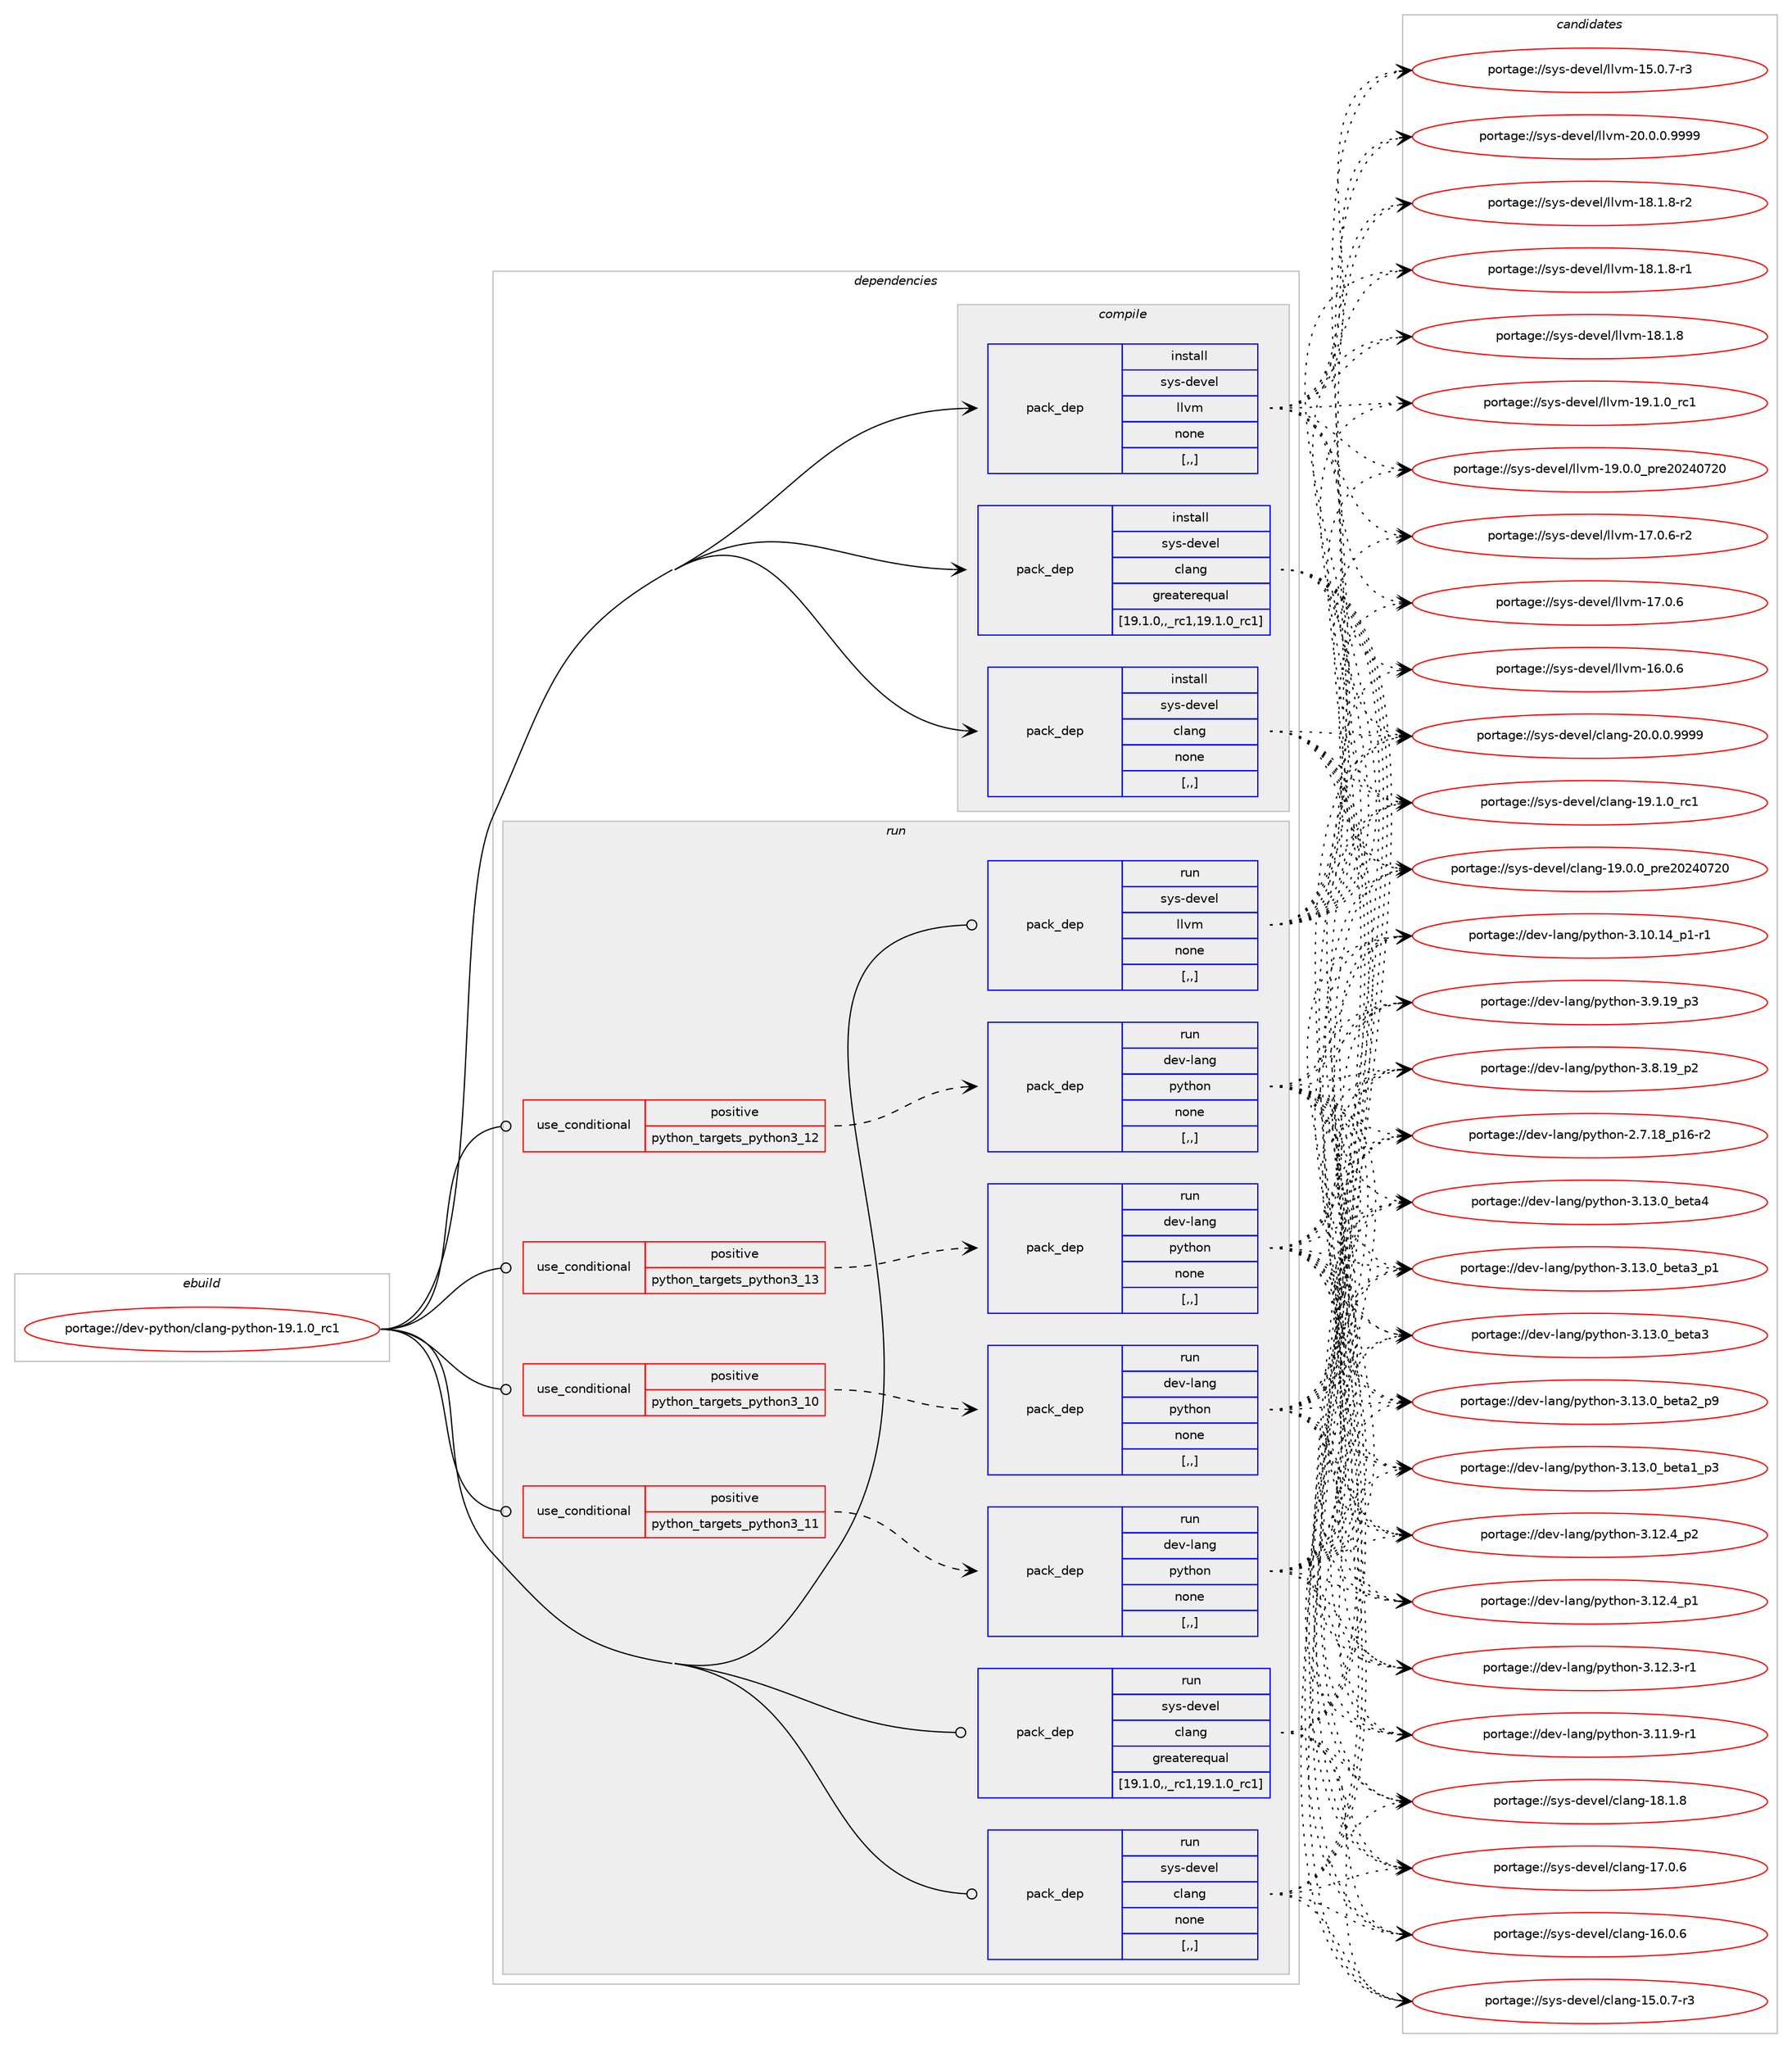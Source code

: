 digraph prolog {

# *************
# Graph options
# *************

newrank=true;
concentrate=true;
compound=true;
graph [rankdir=LR,fontname=Helvetica,fontsize=10,ranksep=1.5];#, ranksep=2.5, nodesep=0.2];
edge  [arrowhead=vee];
node  [fontname=Helvetica,fontsize=10];

# **********
# The ebuild
# **********

subgraph cluster_leftcol {
color=gray;
label=<<i>ebuild</i>>;
id [label="portage://dev-python/clang-python-19.1.0_rc1", color=red, width=4, href="../dev-python/clang-python-19.1.0_rc1.svg"];
}

# ****************
# The dependencies
# ****************

subgraph cluster_midcol {
color=gray;
label=<<i>dependencies</i>>;
subgraph cluster_compile {
fillcolor="#eeeeee";
style=filled;
label=<<i>compile</i>>;
subgraph pack111020 {
dependency144036 [label=<<TABLE BORDER="0" CELLBORDER="1" CELLSPACING="0" CELLPADDING="4" WIDTH="220"><TR><TD ROWSPAN="6" CELLPADDING="30">pack_dep</TD></TR><TR><TD WIDTH="110">install</TD></TR><TR><TD>sys-devel</TD></TR><TR><TD>clang</TD></TR><TR><TD>greaterequal</TD></TR><TR><TD>[19.1.0,,_rc1,19.1.0_rc1]</TD></TR></TABLE>>, shape=none, color=blue];
}
id:e -> dependency144036:w [weight=20,style="solid",arrowhead="vee"];
subgraph pack111021 {
dependency144037 [label=<<TABLE BORDER="0" CELLBORDER="1" CELLSPACING="0" CELLPADDING="4" WIDTH="220"><TR><TD ROWSPAN="6" CELLPADDING="30">pack_dep</TD></TR><TR><TD WIDTH="110">install</TD></TR><TR><TD>sys-devel</TD></TR><TR><TD>clang</TD></TR><TR><TD>none</TD></TR><TR><TD>[,,]</TD></TR></TABLE>>, shape=none, color=blue];
}
id:e -> dependency144037:w [weight=20,style="solid",arrowhead="vee"];
subgraph pack111022 {
dependency144038 [label=<<TABLE BORDER="0" CELLBORDER="1" CELLSPACING="0" CELLPADDING="4" WIDTH="220"><TR><TD ROWSPAN="6" CELLPADDING="30">pack_dep</TD></TR><TR><TD WIDTH="110">install</TD></TR><TR><TD>sys-devel</TD></TR><TR><TD>llvm</TD></TR><TR><TD>none</TD></TR><TR><TD>[,,]</TD></TR></TABLE>>, shape=none, color=blue];
}
id:e -> dependency144038:w [weight=20,style="solid",arrowhead="vee"];
}
subgraph cluster_compileandrun {
fillcolor="#eeeeee";
style=filled;
label=<<i>compile and run</i>>;
}
subgraph cluster_run {
fillcolor="#eeeeee";
style=filled;
label=<<i>run</i>>;
subgraph cond31769 {
dependency144039 [label=<<TABLE BORDER="0" CELLBORDER="1" CELLSPACING="0" CELLPADDING="4"><TR><TD ROWSPAN="3" CELLPADDING="10">use_conditional</TD></TR><TR><TD>positive</TD></TR><TR><TD>python_targets_python3_10</TD></TR></TABLE>>, shape=none, color=red];
subgraph pack111023 {
dependency144040 [label=<<TABLE BORDER="0" CELLBORDER="1" CELLSPACING="0" CELLPADDING="4" WIDTH="220"><TR><TD ROWSPAN="6" CELLPADDING="30">pack_dep</TD></TR><TR><TD WIDTH="110">run</TD></TR><TR><TD>dev-lang</TD></TR><TR><TD>python</TD></TR><TR><TD>none</TD></TR><TR><TD>[,,]</TD></TR></TABLE>>, shape=none, color=blue];
}
dependency144039:e -> dependency144040:w [weight=20,style="dashed",arrowhead="vee"];
}
id:e -> dependency144039:w [weight=20,style="solid",arrowhead="odot"];
subgraph cond31770 {
dependency144041 [label=<<TABLE BORDER="0" CELLBORDER="1" CELLSPACING="0" CELLPADDING="4"><TR><TD ROWSPAN="3" CELLPADDING="10">use_conditional</TD></TR><TR><TD>positive</TD></TR><TR><TD>python_targets_python3_11</TD></TR></TABLE>>, shape=none, color=red];
subgraph pack111024 {
dependency144042 [label=<<TABLE BORDER="0" CELLBORDER="1" CELLSPACING="0" CELLPADDING="4" WIDTH="220"><TR><TD ROWSPAN="6" CELLPADDING="30">pack_dep</TD></TR><TR><TD WIDTH="110">run</TD></TR><TR><TD>dev-lang</TD></TR><TR><TD>python</TD></TR><TR><TD>none</TD></TR><TR><TD>[,,]</TD></TR></TABLE>>, shape=none, color=blue];
}
dependency144041:e -> dependency144042:w [weight=20,style="dashed",arrowhead="vee"];
}
id:e -> dependency144041:w [weight=20,style="solid",arrowhead="odot"];
subgraph cond31771 {
dependency144043 [label=<<TABLE BORDER="0" CELLBORDER="1" CELLSPACING="0" CELLPADDING="4"><TR><TD ROWSPAN="3" CELLPADDING="10">use_conditional</TD></TR><TR><TD>positive</TD></TR><TR><TD>python_targets_python3_12</TD></TR></TABLE>>, shape=none, color=red];
subgraph pack111025 {
dependency144044 [label=<<TABLE BORDER="0" CELLBORDER="1" CELLSPACING="0" CELLPADDING="4" WIDTH="220"><TR><TD ROWSPAN="6" CELLPADDING="30">pack_dep</TD></TR><TR><TD WIDTH="110">run</TD></TR><TR><TD>dev-lang</TD></TR><TR><TD>python</TD></TR><TR><TD>none</TD></TR><TR><TD>[,,]</TD></TR></TABLE>>, shape=none, color=blue];
}
dependency144043:e -> dependency144044:w [weight=20,style="dashed",arrowhead="vee"];
}
id:e -> dependency144043:w [weight=20,style="solid",arrowhead="odot"];
subgraph cond31772 {
dependency144045 [label=<<TABLE BORDER="0" CELLBORDER="1" CELLSPACING="0" CELLPADDING="4"><TR><TD ROWSPAN="3" CELLPADDING="10">use_conditional</TD></TR><TR><TD>positive</TD></TR><TR><TD>python_targets_python3_13</TD></TR></TABLE>>, shape=none, color=red];
subgraph pack111026 {
dependency144046 [label=<<TABLE BORDER="0" CELLBORDER="1" CELLSPACING="0" CELLPADDING="4" WIDTH="220"><TR><TD ROWSPAN="6" CELLPADDING="30">pack_dep</TD></TR><TR><TD WIDTH="110">run</TD></TR><TR><TD>dev-lang</TD></TR><TR><TD>python</TD></TR><TR><TD>none</TD></TR><TR><TD>[,,]</TD></TR></TABLE>>, shape=none, color=blue];
}
dependency144045:e -> dependency144046:w [weight=20,style="dashed",arrowhead="vee"];
}
id:e -> dependency144045:w [weight=20,style="solid",arrowhead="odot"];
subgraph pack111027 {
dependency144047 [label=<<TABLE BORDER="0" CELLBORDER="1" CELLSPACING="0" CELLPADDING="4" WIDTH="220"><TR><TD ROWSPAN="6" CELLPADDING="30">pack_dep</TD></TR><TR><TD WIDTH="110">run</TD></TR><TR><TD>sys-devel</TD></TR><TR><TD>clang</TD></TR><TR><TD>greaterequal</TD></TR><TR><TD>[19.1.0,,_rc1,19.1.0_rc1]</TD></TR></TABLE>>, shape=none, color=blue];
}
id:e -> dependency144047:w [weight=20,style="solid",arrowhead="odot"];
subgraph pack111028 {
dependency144048 [label=<<TABLE BORDER="0" CELLBORDER="1" CELLSPACING="0" CELLPADDING="4" WIDTH="220"><TR><TD ROWSPAN="6" CELLPADDING="30">pack_dep</TD></TR><TR><TD WIDTH="110">run</TD></TR><TR><TD>sys-devel</TD></TR><TR><TD>clang</TD></TR><TR><TD>none</TD></TR><TR><TD>[,,]</TD></TR></TABLE>>, shape=none, color=blue];
}
id:e -> dependency144048:w [weight=20,style="solid",arrowhead="odot"];
subgraph pack111029 {
dependency144049 [label=<<TABLE BORDER="0" CELLBORDER="1" CELLSPACING="0" CELLPADDING="4" WIDTH="220"><TR><TD ROWSPAN="6" CELLPADDING="30">pack_dep</TD></TR><TR><TD WIDTH="110">run</TD></TR><TR><TD>sys-devel</TD></TR><TR><TD>llvm</TD></TR><TR><TD>none</TD></TR><TR><TD>[,,]</TD></TR></TABLE>>, shape=none, color=blue];
}
id:e -> dependency144049:w [weight=20,style="solid",arrowhead="odot"];
}
}

# **************
# The candidates
# **************

subgraph cluster_choices {
rank=same;
color=gray;
label=<<i>candidates</i>>;

subgraph choice111020 {
color=black;
nodesep=1;
choice11512111545100101118101108479910897110103455048464846484657575757 [label="portage://sys-devel/clang-20.0.0.9999", color=red, width=4,href="../sys-devel/clang-20.0.0.9999.svg"];
choice1151211154510010111810110847991089711010345495746494648951149949 [label="portage://sys-devel/clang-19.1.0_rc1", color=red, width=4,href="../sys-devel/clang-19.1.0_rc1.svg"];
choice1151211154510010111810110847991089711010345495746484648951121141015048505248555048 [label="portage://sys-devel/clang-19.0.0_pre20240720", color=red, width=4,href="../sys-devel/clang-19.0.0_pre20240720.svg"];
choice1151211154510010111810110847991089711010345495646494656 [label="portage://sys-devel/clang-18.1.8", color=red, width=4,href="../sys-devel/clang-18.1.8.svg"];
choice1151211154510010111810110847991089711010345495546484654 [label="portage://sys-devel/clang-17.0.6", color=red, width=4,href="../sys-devel/clang-17.0.6.svg"];
choice1151211154510010111810110847991089711010345495446484654 [label="portage://sys-devel/clang-16.0.6", color=red, width=4,href="../sys-devel/clang-16.0.6.svg"];
choice11512111545100101118101108479910897110103454953464846554511451 [label="portage://sys-devel/clang-15.0.7-r3", color=red, width=4,href="../sys-devel/clang-15.0.7-r3.svg"];
dependency144036:e -> choice11512111545100101118101108479910897110103455048464846484657575757:w [style=dotted,weight="100"];
dependency144036:e -> choice1151211154510010111810110847991089711010345495746494648951149949:w [style=dotted,weight="100"];
dependency144036:e -> choice1151211154510010111810110847991089711010345495746484648951121141015048505248555048:w [style=dotted,weight="100"];
dependency144036:e -> choice1151211154510010111810110847991089711010345495646494656:w [style=dotted,weight="100"];
dependency144036:e -> choice1151211154510010111810110847991089711010345495546484654:w [style=dotted,weight="100"];
dependency144036:e -> choice1151211154510010111810110847991089711010345495446484654:w [style=dotted,weight="100"];
dependency144036:e -> choice11512111545100101118101108479910897110103454953464846554511451:w [style=dotted,weight="100"];
}
subgraph choice111021 {
color=black;
nodesep=1;
choice11512111545100101118101108479910897110103455048464846484657575757 [label="portage://sys-devel/clang-20.0.0.9999", color=red, width=4,href="../sys-devel/clang-20.0.0.9999.svg"];
choice1151211154510010111810110847991089711010345495746494648951149949 [label="portage://sys-devel/clang-19.1.0_rc1", color=red, width=4,href="../sys-devel/clang-19.1.0_rc1.svg"];
choice1151211154510010111810110847991089711010345495746484648951121141015048505248555048 [label="portage://sys-devel/clang-19.0.0_pre20240720", color=red, width=4,href="../sys-devel/clang-19.0.0_pre20240720.svg"];
choice1151211154510010111810110847991089711010345495646494656 [label="portage://sys-devel/clang-18.1.8", color=red, width=4,href="../sys-devel/clang-18.1.8.svg"];
choice1151211154510010111810110847991089711010345495546484654 [label="portage://sys-devel/clang-17.0.6", color=red, width=4,href="../sys-devel/clang-17.0.6.svg"];
choice1151211154510010111810110847991089711010345495446484654 [label="portage://sys-devel/clang-16.0.6", color=red, width=4,href="../sys-devel/clang-16.0.6.svg"];
choice11512111545100101118101108479910897110103454953464846554511451 [label="portage://sys-devel/clang-15.0.7-r3", color=red, width=4,href="../sys-devel/clang-15.0.7-r3.svg"];
dependency144037:e -> choice11512111545100101118101108479910897110103455048464846484657575757:w [style=dotted,weight="100"];
dependency144037:e -> choice1151211154510010111810110847991089711010345495746494648951149949:w [style=dotted,weight="100"];
dependency144037:e -> choice1151211154510010111810110847991089711010345495746484648951121141015048505248555048:w [style=dotted,weight="100"];
dependency144037:e -> choice1151211154510010111810110847991089711010345495646494656:w [style=dotted,weight="100"];
dependency144037:e -> choice1151211154510010111810110847991089711010345495546484654:w [style=dotted,weight="100"];
dependency144037:e -> choice1151211154510010111810110847991089711010345495446484654:w [style=dotted,weight="100"];
dependency144037:e -> choice11512111545100101118101108479910897110103454953464846554511451:w [style=dotted,weight="100"];
}
subgraph choice111022 {
color=black;
nodesep=1;
choice1151211154510010111810110847108108118109455048464846484657575757 [label="portage://sys-devel/llvm-20.0.0.9999", color=red, width=4,href="../sys-devel/llvm-20.0.0.9999.svg"];
choice115121115451001011181011084710810811810945495746494648951149949 [label="portage://sys-devel/llvm-19.1.0_rc1", color=red, width=4,href="../sys-devel/llvm-19.1.0_rc1.svg"];
choice115121115451001011181011084710810811810945495746484648951121141015048505248555048 [label="portage://sys-devel/llvm-19.0.0_pre20240720", color=red, width=4,href="../sys-devel/llvm-19.0.0_pre20240720.svg"];
choice1151211154510010111810110847108108118109454956464946564511450 [label="portage://sys-devel/llvm-18.1.8-r2", color=red, width=4,href="../sys-devel/llvm-18.1.8-r2.svg"];
choice1151211154510010111810110847108108118109454956464946564511449 [label="portage://sys-devel/llvm-18.1.8-r1", color=red, width=4,href="../sys-devel/llvm-18.1.8-r1.svg"];
choice115121115451001011181011084710810811810945495646494656 [label="portage://sys-devel/llvm-18.1.8", color=red, width=4,href="../sys-devel/llvm-18.1.8.svg"];
choice1151211154510010111810110847108108118109454955464846544511450 [label="portage://sys-devel/llvm-17.0.6-r2", color=red, width=4,href="../sys-devel/llvm-17.0.6-r2.svg"];
choice115121115451001011181011084710810811810945495546484654 [label="portage://sys-devel/llvm-17.0.6", color=red, width=4,href="../sys-devel/llvm-17.0.6.svg"];
choice115121115451001011181011084710810811810945495446484654 [label="portage://sys-devel/llvm-16.0.6", color=red, width=4,href="../sys-devel/llvm-16.0.6.svg"];
choice1151211154510010111810110847108108118109454953464846554511451 [label="portage://sys-devel/llvm-15.0.7-r3", color=red, width=4,href="../sys-devel/llvm-15.0.7-r3.svg"];
dependency144038:e -> choice1151211154510010111810110847108108118109455048464846484657575757:w [style=dotted,weight="100"];
dependency144038:e -> choice115121115451001011181011084710810811810945495746494648951149949:w [style=dotted,weight="100"];
dependency144038:e -> choice115121115451001011181011084710810811810945495746484648951121141015048505248555048:w [style=dotted,weight="100"];
dependency144038:e -> choice1151211154510010111810110847108108118109454956464946564511450:w [style=dotted,weight="100"];
dependency144038:e -> choice1151211154510010111810110847108108118109454956464946564511449:w [style=dotted,weight="100"];
dependency144038:e -> choice115121115451001011181011084710810811810945495646494656:w [style=dotted,weight="100"];
dependency144038:e -> choice1151211154510010111810110847108108118109454955464846544511450:w [style=dotted,weight="100"];
dependency144038:e -> choice115121115451001011181011084710810811810945495546484654:w [style=dotted,weight="100"];
dependency144038:e -> choice115121115451001011181011084710810811810945495446484654:w [style=dotted,weight="100"];
dependency144038:e -> choice1151211154510010111810110847108108118109454953464846554511451:w [style=dotted,weight="100"];
}
subgraph choice111023 {
color=black;
nodesep=1;
choice1001011184510897110103471121211161041111104551464951464895981011169752 [label="portage://dev-lang/python-3.13.0_beta4", color=red, width=4,href="../dev-lang/python-3.13.0_beta4.svg"];
choice10010111845108971101034711212111610411111045514649514648959810111697519511249 [label="portage://dev-lang/python-3.13.0_beta3_p1", color=red, width=4,href="../dev-lang/python-3.13.0_beta3_p1.svg"];
choice1001011184510897110103471121211161041111104551464951464895981011169751 [label="portage://dev-lang/python-3.13.0_beta3", color=red, width=4,href="../dev-lang/python-3.13.0_beta3.svg"];
choice10010111845108971101034711212111610411111045514649514648959810111697509511257 [label="portage://dev-lang/python-3.13.0_beta2_p9", color=red, width=4,href="../dev-lang/python-3.13.0_beta2_p9.svg"];
choice10010111845108971101034711212111610411111045514649514648959810111697499511251 [label="portage://dev-lang/python-3.13.0_beta1_p3", color=red, width=4,href="../dev-lang/python-3.13.0_beta1_p3.svg"];
choice100101118451089711010347112121116104111110455146495046529511250 [label="portage://dev-lang/python-3.12.4_p2", color=red, width=4,href="../dev-lang/python-3.12.4_p2.svg"];
choice100101118451089711010347112121116104111110455146495046529511249 [label="portage://dev-lang/python-3.12.4_p1", color=red, width=4,href="../dev-lang/python-3.12.4_p1.svg"];
choice100101118451089711010347112121116104111110455146495046514511449 [label="portage://dev-lang/python-3.12.3-r1", color=red, width=4,href="../dev-lang/python-3.12.3-r1.svg"];
choice100101118451089711010347112121116104111110455146494946574511449 [label="portage://dev-lang/python-3.11.9-r1", color=red, width=4,href="../dev-lang/python-3.11.9-r1.svg"];
choice100101118451089711010347112121116104111110455146494846495295112494511449 [label="portage://dev-lang/python-3.10.14_p1-r1", color=red, width=4,href="../dev-lang/python-3.10.14_p1-r1.svg"];
choice100101118451089711010347112121116104111110455146574649579511251 [label="portage://dev-lang/python-3.9.19_p3", color=red, width=4,href="../dev-lang/python-3.9.19_p3.svg"];
choice100101118451089711010347112121116104111110455146564649579511250 [label="portage://dev-lang/python-3.8.19_p2", color=red, width=4,href="../dev-lang/python-3.8.19_p2.svg"];
choice100101118451089711010347112121116104111110455046554649569511249544511450 [label="portage://dev-lang/python-2.7.18_p16-r2", color=red, width=4,href="../dev-lang/python-2.7.18_p16-r2.svg"];
dependency144040:e -> choice1001011184510897110103471121211161041111104551464951464895981011169752:w [style=dotted,weight="100"];
dependency144040:e -> choice10010111845108971101034711212111610411111045514649514648959810111697519511249:w [style=dotted,weight="100"];
dependency144040:e -> choice1001011184510897110103471121211161041111104551464951464895981011169751:w [style=dotted,weight="100"];
dependency144040:e -> choice10010111845108971101034711212111610411111045514649514648959810111697509511257:w [style=dotted,weight="100"];
dependency144040:e -> choice10010111845108971101034711212111610411111045514649514648959810111697499511251:w [style=dotted,weight="100"];
dependency144040:e -> choice100101118451089711010347112121116104111110455146495046529511250:w [style=dotted,weight="100"];
dependency144040:e -> choice100101118451089711010347112121116104111110455146495046529511249:w [style=dotted,weight="100"];
dependency144040:e -> choice100101118451089711010347112121116104111110455146495046514511449:w [style=dotted,weight="100"];
dependency144040:e -> choice100101118451089711010347112121116104111110455146494946574511449:w [style=dotted,weight="100"];
dependency144040:e -> choice100101118451089711010347112121116104111110455146494846495295112494511449:w [style=dotted,weight="100"];
dependency144040:e -> choice100101118451089711010347112121116104111110455146574649579511251:w [style=dotted,weight="100"];
dependency144040:e -> choice100101118451089711010347112121116104111110455146564649579511250:w [style=dotted,weight="100"];
dependency144040:e -> choice100101118451089711010347112121116104111110455046554649569511249544511450:w [style=dotted,weight="100"];
}
subgraph choice111024 {
color=black;
nodesep=1;
choice1001011184510897110103471121211161041111104551464951464895981011169752 [label="portage://dev-lang/python-3.13.0_beta4", color=red, width=4,href="../dev-lang/python-3.13.0_beta4.svg"];
choice10010111845108971101034711212111610411111045514649514648959810111697519511249 [label="portage://dev-lang/python-3.13.0_beta3_p1", color=red, width=4,href="../dev-lang/python-3.13.0_beta3_p1.svg"];
choice1001011184510897110103471121211161041111104551464951464895981011169751 [label="portage://dev-lang/python-3.13.0_beta3", color=red, width=4,href="../dev-lang/python-3.13.0_beta3.svg"];
choice10010111845108971101034711212111610411111045514649514648959810111697509511257 [label="portage://dev-lang/python-3.13.0_beta2_p9", color=red, width=4,href="../dev-lang/python-3.13.0_beta2_p9.svg"];
choice10010111845108971101034711212111610411111045514649514648959810111697499511251 [label="portage://dev-lang/python-3.13.0_beta1_p3", color=red, width=4,href="../dev-lang/python-3.13.0_beta1_p3.svg"];
choice100101118451089711010347112121116104111110455146495046529511250 [label="portage://dev-lang/python-3.12.4_p2", color=red, width=4,href="../dev-lang/python-3.12.4_p2.svg"];
choice100101118451089711010347112121116104111110455146495046529511249 [label="portage://dev-lang/python-3.12.4_p1", color=red, width=4,href="../dev-lang/python-3.12.4_p1.svg"];
choice100101118451089711010347112121116104111110455146495046514511449 [label="portage://dev-lang/python-3.12.3-r1", color=red, width=4,href="../dev-lang/python-3.12.3-r1.svg"];
choice100101118451089711010347112121116104111110455146494946574511449 [label="portage://dev-lang/python-3.11.9-r1", color=red, width=4,href="../dev-lang/python-3.11.9-r1.svg"];
choice100101118451089711010347112121116104111110455146494846495295112494511449 [label="portage://dev-lang/python-3.10.14_p1-r1", color=red, width=4,href="../dev-lang/python-3.10.14_p1-r1.svg"];
choice100101118451089711010347112121116104111110455146574649579511251 [label="portage://dev-lang/python-3.9.19_p3", color=red, width=4,href="../dev-lang/python-3.9.19_p3.svg"];
choice100101118451089711010347112121116104111110455146564649579511250 [label="portage://dev-lang/python-3.8.19_p2", color=red, width=4,href="../dev-lang/python-3.8.19_p2.svg"];
choice100101118451089711010347112121116104111110455046554649569511249544511450 [label="portage://dev-lang/python-2.7.18_p16-r2", color=red, width=4,href="../dev-lang/python-2.7.18_p16-r2.svg"];
dependency144042:e -> choice1001011184510897110103471121211161041111104551464951464895981011169752:w [style=dotted,weight="100"];
dependency144042:e -> choice10010111845108971101034711212111610411111045514649514648959810111697519511249:w [style=dotted,weight="100"];
dependency144042:e -> choice1001011184510897110103471121211161041111104551464951464895981011169751:w [style=dotted,weight="100"];
dependency144042:e -> choice10010111845108971101034711212111610411111045514649514648959810111697509511257:w [style=dotted,weight="100"];
dependency144042:e -> choice10010111845108971101034711212111610411111045514649514648959810111697499511251:w [style=dotted,weight="100"];
dependency144042:e -> choice100101118451089711010347112121116104111110455146495046529511250:w [style=dotted,weight="100"];
dependency144042:e -> choice100101118451089711010347112121116104111110455146495046529511249:w [style=dotted,weight="100"];
dependency144042:e -> choice100101118451089711010347112121116104111110455146495046514511449:w [style=dotted,weight="100"];
dependency144042:e -> choice100101118451089711010347112121116104111110455146494946574511449:w [style=dotted,weight="100"];
dependency144042:e -> choice100101118451089711010347112121116104111110455146494846495295112494511449:w [style=dotted,weight="100"];
dependency144042:e -> choice100101118451089711010347112121116104111110455146574649579511251:w [style=dotted,weight="100"];
dependency144042:e -> choice100101118451089711010347112121116104111110455146564649579511250:w [style=dotted,weight="100"];
dependency144042:e -> choice100101118451089711010347112121116104111110455046554649569511249544511450:w [style=dotted,weight="100"];
}
subgraph choice111025 {
color=black;
nodesep=1;
choice1001011184510897110103471121211161041111104551464951464895981011169752 [label="portage://dev-lang/python-3.13.0_beta4", color=red, width=4,href="../dev-lang/python-3.13.0_beta4.svg"];
choice10010111845108971101034711212111610411111045514649514648959810111697519511249 [label="portage://dev-lang/python-3.13.0_beta3_p1", color=red, width=4,href="../dev-lang/python-3.13.0_beta3_p1.svg"];
choice1001011184510897110103471121211161041111104551464951464895981011169751 [label="portage://dev-lang/python-3.13.0_beta3", color=red, width=4,href="../dev-lang/python-3.13.0_beta3.svg"];
choice10010111845108971101034711212111610411111045514649514648959810111697509511257 [label="portage://dev-lang/python-3.13.0_beta2_p9", color=red, width=4,href="../dev-lang/python-3.13.0_beta2_p9.svg"];
choice10010111845108971101034711212111610411111045514649514648959810111697499511251 [label="portage://dev-lang/python-3.13.0_beta1_p3", color=red, width=4,href="../dev-lang/python-3.13.0_beta1_p3.svg"];
choice100101118451089711010347112121116104111110455146495046529511250 [label="portage://dev-lang/python-3.12.4_p2", color=red, width=4,href="../dev-lang/python-3.12.4_p2.svg"];
choice100101118451089711010347112121116104111110455146495046529511249 [label="portage://dev-lang/python-3.12.4_p1", color=red, width=4,href="../dev-lang/python-3.12.4_p1.svg"];
choice100101118451089711010347112121116104111110455146495046514511449 [label="portage://dev-lang/python-3.12.3-r1", color=red, width=4,href="../dev-lang/python-3.12.3-r1.svg"];
choice100101118451089711010347112121116104111110455146494946574511449 [label="portage://dev-lang/python-3.11.9-r1", color=red, width=4,href="../dev-lang/python-3.11.9-r1.svg"];
choice100101118451089711010347112121116104111110455146494846495295112494511449 [label="portage://dev-lang/python-3.10.14_p1-r1", color=red, width=4,href="../dev-lang/python-3.10.14_p1-r1.svg"];
choice100101118451089711010347112121116104111110455146574649579511251 [label="portage://dev-lang/python-3.9.19_p3", color=red, width=4,href="../dev-lang/python-3.9.19_p3.svg"];
choice100101118451089711010347112121116104111110455146564649579511250 [label="portage://dev-lang/python-3.8.19_p2", color=red, width=4,href="../dev-lang/python-3.8.19_p2.svg"];
choice100101118451089711010347112121116104111110455046554649569511249544511450 [label="portage://dev-lang/python-2.7.18_p16-r2", color=red, width=4,href="../dev-lang/python-2.7.18_p16-r2.svg"];
dependency144044:e -> choice1001011184510897110103471121211161041111104551464951464895981011169752:w [style=dotted,weight="100"];
dependency144044:e -> choice10010111845108971101034711212111610411111045514649514648959810111697519511249:w [style=dotted,weight="100"];
dependency144044:e -> choice1001011184510897110103471121211161041111104551464951464895981011169751:w [style=dotted,weight="100"];
dependency144044:e -> choice10010111845108971101034711212111610411111045514649514648959810111697509511257:w [style=dotted,weight="100"];
dependency144044:e -> choice10010111845108971101034711212111610411111045514649514648959810111697499511251:w [style=dotted,weight="100"];
dependency144044:e -> choice100101118451089711010347112121116104111110455146495046529511250:w [style=dotted,weight="100"];
dependency144044:e -> choice100101118451089711010347112121116104111110455146495046529511249:w [style=dotted,weight="100"];
dependency144044:e -> choice100101118451089711010347112121116104111110455146495046514511449:w [style=dotted,weight="100"];
dependency144044:e -> choice100101118451089711010347112121116104111110455146494946574511449:w [style=dotted,weight="100"];
dependency144044:e -> choice100101118451089711010347112121116104111110455146494846495295112494511449:w [style=dotted,weight="100"];
dependency144044:e -> choice100101118451089711010347112121116104111110455146574649579511251:w [style=dotted,weight="100"];
dependency144044:e -> choice100101118451089711010347112121116104111110455146564649579511250:w [style=dotted,weight="100"];
dependency144044:e -> choice100101118451089711010347112121116104111110455046554649569511249544511450:w [style=dotted,weight="100"];
}
subgraph choice111026 {
color=black;
nodesep=1;
choice1001011184510897110103471121211161041111104551464951464895981011169752 [label="portage://dev-lang/python-3.13.0_beta4", color=red, width=4,href="../dev-lang/python-3.13.0_beta4.svg"];
choice10010111845108971101034711212111610411111045514649514648959810111697519511249 [label="portage://dev-lang/python-3.13.0_beta3_p1", color=red, width=4,href="../dev-lang/python-3.13.0_beta3_p1.svg"];
choice1001011184510897110103471121211161041111104551464951464895981011169751 [label="portage://dev-lang/python-3.13.0_beta3", color=red, width=4,href="../dev-lang/python-3.13.0_beta3.svg"];
choice10010111845108971101034711212111610411111045514649514648959810111697509511257 [label="portage://dev-lang/python-3.13.0_beta2_p9", color=red, width=4,href="../dev-lang/python-3.13.0_beta2_p9.svg"];
choice10010111845108971101034711212111610411111045514649514648959810111697499511251 [label="portage://dev-lang/python-3.13.0_beta1_p3", color=red, width=4,href="../dev-lang/python-3.13.0_beta1_p3.svg"];
choice100101118451089711010347112121116104111110455146495046529511250 [label="portage://dev-lang/python-3.12.4_p2", color=red, width=4,href="../dev-lang/python-3.12.4_p2.svg"];
choice100101118451089711010347112121116104111110455146495046529511249 [label="portage://dev-lang/python-3.12.4_p1", color=red, width=4,href="../dev-lang/python-3.12.4_p1.svg"];
choice100101118451089711010347112121116104111110455146495046514511449 [label="portage://dev-lang/python-3.12.3-r1", color=red, width=4,href="../dev-lang/python-3.12.3-r1.svg"];
choice100101118451089711010347112121116104111110455146494946574511449 [label="portage://dev-lang/python-3.11.9-r1", color=red, width=4,href="../dev-lang/python-3.11.9-r1.svg"];
choice100101118451089711010347112121116104111110455146494846495295112494511449 [label="portage://dev-lang/python-3.10.14_p1-r1", color=red, width=4,href="../dev-lang/python-3.10.14_p1-r1.svg"];
choice100101118451089711010347112121116104111110455146574649579511251 [label="portage://dev-lang/python-3.9.19_p3", color=red, width=4,href="../dev-lang/python-3.9.19_p3.svg"];
choice100101118451089711010347112121116104111110455146564649579511250 [label="portage://dev-lang/python-3.8.19_p2", color=red, width=4,href="../dev-lang/python-3.8.19_p2.svg"];
choice100101118451089711010347112121116104111110455046554649569511249544511450 [label="portage://dev-lang/python-2.7.18_p16-r2", color=red, width=4,href="../dev-lang/python-2.7.18_p16-r2.svg"];
dependency144046:e -> choice1001011184510897110103471121211161041111104551464951464895981011169752:w [style=dotted,weight="100"];
dependency144046:e -> choice10010111845108971101034711212111610411111045514649514648959810111697519511249:w [style=dotted,weight="100"];
dependency144046:e -> choice1001011184510897110103471121211161041111104551464951464895981011169751:w [style=dotted,weight="100"];
dependency144046:e -> choice10010111845108971101034711212111610411111045514649514648959810111697509511257:w [style=dotted,weight="100"];
dependency144046:e -> choice10010111845108971101034711212111610411111045514649514648959810111697499511251:w [style=dotted,weight="100"];
dependency144046:e -> choice100101118451089711010347112121116104111110455146495046529511250:w [style=dotted,weight="100"];
dependency144046:e -> choice100101118451089711010347112121116104111110455146495046529511249:w [style=dotted,weight="100"];
dependency144046:e -> choice100101118451089711010347112121116104111110455146495046514511449:w [style=dotted,weight="100"];
dependency144046:e -> choice100101118451089711010347112121116104111110455146494946574511449:w [style=dotted,weight="100"];
dependency144046:e -> choice100101118451089711010347112121116104111110455146494846495295112494511449:w [style=dotted,weight="100"];
dependency144046:e -> choice100101118451089711010347112121116104111110455146574649579511251:w [style=dotted,weight="100"];
dependency144046:e -> choice100101118451089711010347112121116104111110455146564649579511250:w [style=dotted,weight="100"];
dependency144046:e -> choice100101118451089711010347112121116104111110455046554649569511249544511450:w [style=dotted,weight="100"];
}
subgraph choice111027 {
color=black;
nodesep=1;
choice11512111545100101118101108479910897110103455048464846484657575757 [label="portage://sys-devel/clang-20.0.0.9999", color=red, width=4,href="../sys-devel/clang-20.0.0.9999.svg"];
choice1151211154510010111810110847991089711010345495746494648951149949 [label="portage://sys-devel/clang-19.1.0_rc1", color=red, width=4,href="../sys-devel/clang-19.1.0_rc1.svg"];
choice1151211154510010111810110847991089711010345495746484648951121141015048505248555048 [label="portage://sys-devel/clang-19.0.0_pre20240720", color=red, width=4,href="../sys-devel/clang-19.0.0_pre20240720.svg"];
choice1151211154510010111810110847991089711010345495646494656 [label="portage://sys-devel/clang-18.1.8", color=red, width=4,href="../sys-devel/clang-18.1.8.svg"];
choice1151211154510010111810110847991089711010345495546484654 [label="portage://sys-devel/clang-17.0.6", color=red, width=4,href="../sys-devel/clang-17.0.6.svg"];
choice1151211154510010111810110847991089711010345495446484654 [label="portage://sys-devel/clang-16.0.6", color=red, width=4,href="../sys-devel/clang-16.0.6.svg"];
choice11512111545100101118101108479910897110103454953464846554511451 [label="portage://sys-devel/clang-15.0.7-r3", color=red, width=4,href="../sys-devel/clang-15.0.7-r3.svg"];
dependency144047:e -> choice11512111545100101118101108479910897110103455048464846484657575757:w [style=dotted,weight="100"];
dependency144047:e -> choice1151211154510010111810110847991089711010345495746494648951149949:w [style=dotted,weight="100"];
dependency144047:e -> choice1151211154510010111810110847991089711010345495746484648951121141015048505248555048:w [style=dotted,weight="100"];
dependency144047:e -> choice1151211154510010111810110847991089711010345495646494656:w [style=dotted,weight="100"];
dependency144047:e -> choice1151211154510010111810110847991089711010345495546484654:w [style=dotted,weight="100"];
dependency144047:e -> choice1151211154510010111810110847991089711010345495446484654:w [style=dotted,weight="100"];
dependency144047:e -> choice11512111545100101118101108479910897110103454953464846554511451:w [style=dotted,weight="100"];
}
subgraph choice111028 {
color=black;
nodesep=1;
choice11512111545100101118101108479910897110103455048464846484657575757 [label="portage://sys-devel/clang-20.0.0.9999", color=red, width=4,href="../sys-devel/clang-20.0.0.9999.svg"];
choice1151211154510010111810110847991089711010345495746494648951149949 [label="portage://sys-devel/clang-19.1.0_rc1", color=red, width=4,href="../sys-devel/clang-19.1.0_rc1.svg"];
choice1151211154510010111810110847991089711010345495746484648951121141015048505248555048 [label="portage://sys-devel/clang-19.0.0_pre20240720", color=red, width=4,href="../sys-devel/clang-19.0.0_pre20240720.svg"];
choice1151211154510010111810110847991089711010345495646494656 [label="portage://sys-devel/clang-18.1.8", color=red, width=4,href="../sys-devel/clang-18.1.8.svg"];
choice1151211154510010111810110847991089711010345495546484654 [label="portage://sys-devel/clang-17.0.6", color=red, width=4,href="../sys-devel/clang-17.0.6.svg"];
choice1151211154510010111810110847991089711010345495446484654 [label="portage://sys-devel/clang-16.0.6", color=red, width=4,href="../sys-devel/clang-16.0.6.svg"];
choice11512111545100101118101108479910897110103454953464846554511451 [label="portage://sys-devel/clang-15.0.7-r3", color=red, width=4,href="../sys-devel/clang-15.0.7-r3.svg"];
dependency144048:e -> choice11512111545100101118101108479910897110103455048464846484657575757:w [style=dotted,weight="100"];
dependency144048:e -> choice1151211154510010111810110847991089711010345495746494648951149949:w [style=dotted,weight="100"];
dependency144048:e -> choice1151211154510010111810110847991089711010345495746484648951121141015048505248555048:w [style=dotted,weight="100"];
dependency144048:e -> choice1151211154510010111810110847991089711010345495646494656:w [style=dotted,weight="100"];
dependency144048:e -> choice1151211154510010111810110847991089711010345495546484654:w [style=dotted,weight="100"];
dependency144048:e -> choice1151211154510010111810110847991089711010345495446484654:w [style=dotted,weight="100"];
dependency144048:e -> choice11512111545100101118101108479910897110103454953464846554511451:w [style=dotted,weight="100"];
}
subgraph choice111029 {
color=black;
nodesep=1;
choice1151211154510010111810110847108108118109455048464846484657575757 [label="portage://sys-devel/llvm-20.0.0.9999", color=red, width=4,href="../sys-devel/llvm-20.0.0.9999.svg"];
choice115121115451001011181011084710810811810945495746494648951149949 [label="portage://sys-devel/llvm-19.1.0_rc1", color=red, width=4,href="../sys-devel/llvm-19.1.0_rc1.svg"];
choice115121115451001011181011084710810811810945495746484648951121141015048505248555048 [label="portage://sys-devel/llvm-19.0.0_pre20240720", color=red, width=4,href="../sys-devel/llvm-19.0.0_pre20240720.svg"];
choice1151211154510010111810110847108108118109454956464946564511450 [label="portage://sys-devel/llvm-18.1.8-r2", color=red, width=4,href="../sys-devel/llvm-18.1.8-r2.svg"];
choice1151211154510010111810110847108108118109454956464946564511449 [label="portage://sys-devel/llvm-18.1.8-r1", color=red, width=4,href="../sys-devel/llvm-18.1.8-r1.svg"];
choice115121115451001011181011084710810811810945495646494656 [label="portage://sys-devel/llvm-18.1.8", color=red, width=4,href="../sys-devel/llvm-18.1.8.svg"];
choice1151211154510010111810110847108108118109454955464846544511450 [label="portage://sys-devel/llvm-17.0.6-r2", color=red, width=4,href="../sys-devel/llvm-17.0.6-r2.svg"];
choice115121115451001011181011084710810811810945495546484654 [label="portage://sys-devel/llvm-17.0.6", color=red, width=4,href="../sys-devel/llvm-17.0.6.svg"];
choice115121115451001011181011084710810811810945495446484654 [label="portage://sys-devel/llvm-16.0.6", color=red, width=4,href="../sys-devel/llvm-16.0.6.svg"];
choice1151211154510010111810110847108108118109454953464846554511451 [label="portage://sys-devel/llvm-15.0.7-r3", color=red, width=4,href="../sys-devel/llvm-15.0.7-r3.svg"];
dependency144049:e -> choice1151211154510010111810110847108108118109455048464846484657575757:w [style=dotted,weight="100"];
dependency144049:e -> choice115121115451001011181011084710810811810945495746494648951149949:w [style=dotted,weight="100"];
dependency144049:e -> choice115121115451001011181011084710810811810945495746484648951121141015048505248555048:w [style=dotted,weight="100"];
dependency144049:e -> choice1151211154510010111810110847108108118109454956464946564511450:w [style=dotted,weight="100"];
dependency144049:e -> choice1151211154510010111810110847108108118109454956464946564511449:w [style=dotted,weight="100"];
dependency144049:e -> choice115121115451001011181011084710810811810945495646494656:w [style=dotted,weight="100"];
dependency144049:e -> choice1151211154510010111810110847108108118109454955464846544511450:w [style=dotted,weight="100"];
dependency144049:e -> choice115121115451001011181011084710810811810945495546484654:w [style=dotted,weight="100"];
dependency144049:e -> choice115121115451001011181011084710810811810945495446484654:w [style=dotted,weight="100"];
dependency144049:e -> choice1151211154510010111810110847108108118109454953464846554511451:w [style=dotted,weight="100"];
}
}

}
